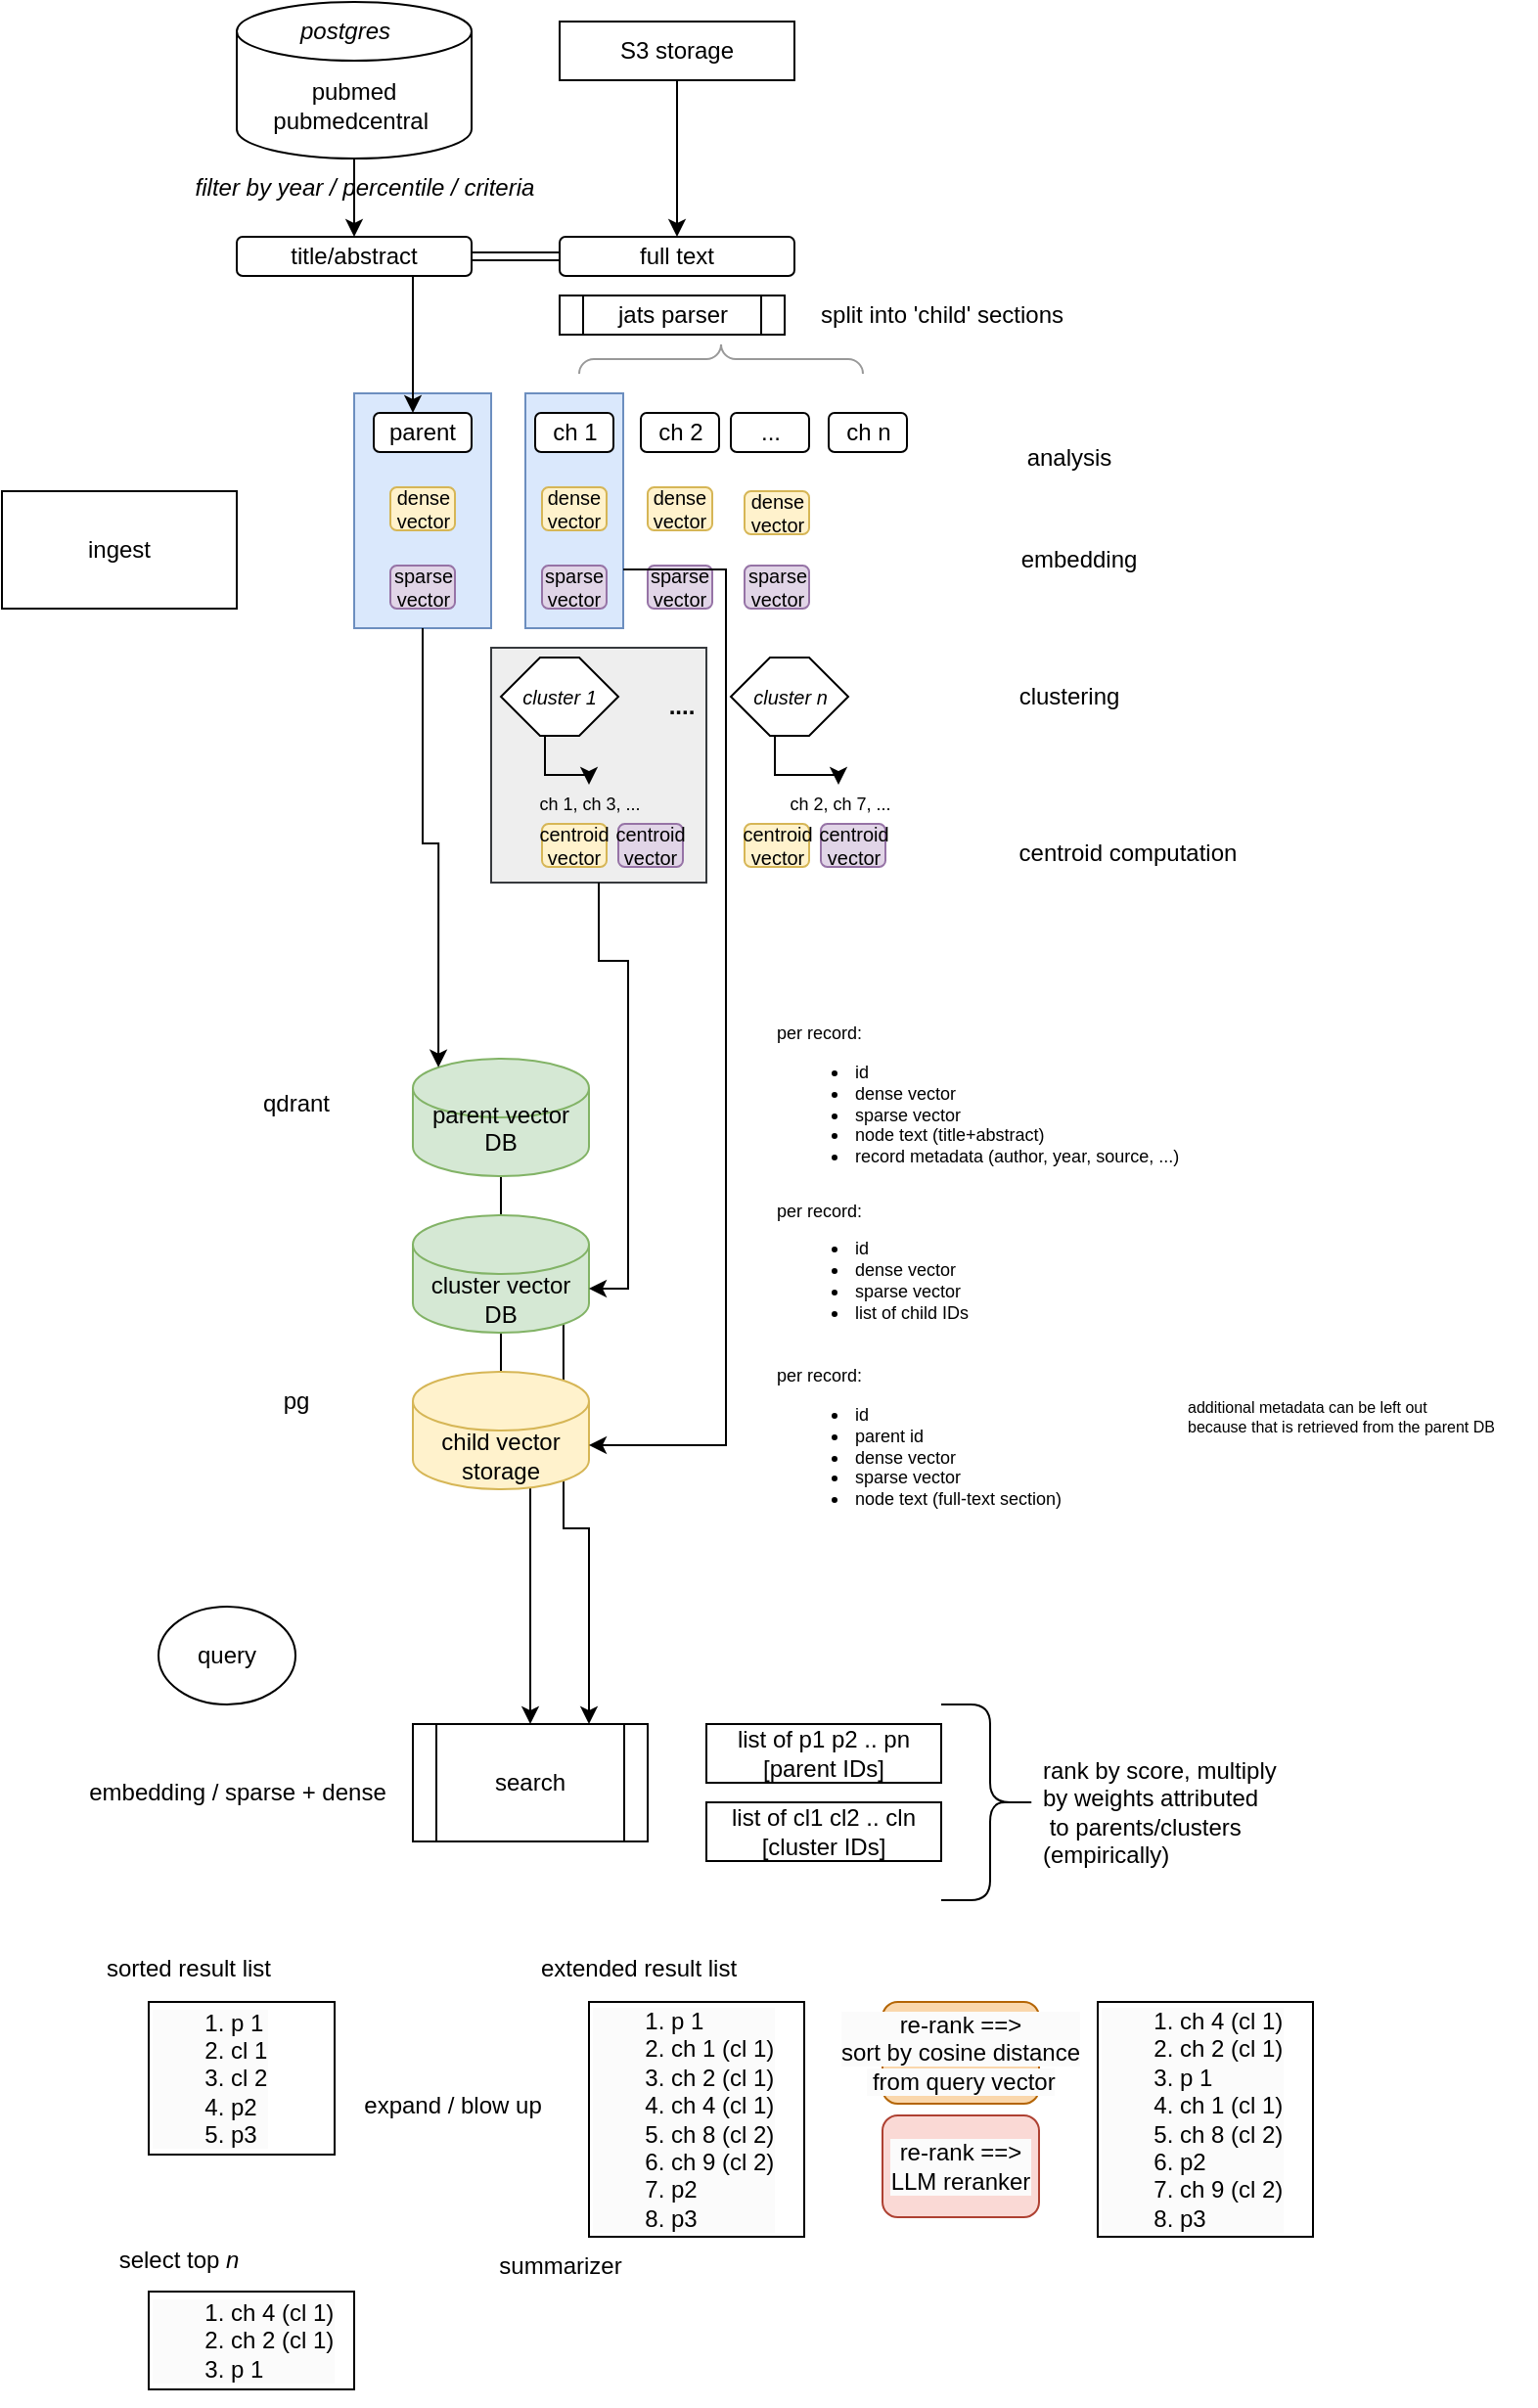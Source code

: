 <mxfile version="24.2.5" type="device">
  <diagram name="Page-1" id="0IaJkFtwDbDyyTs9hpwX">
    <mxGraphModel dx="1026" dy="694" grid="1" gridSize="10" guides="1" tooltips="1" connect="1" arrows="1" fold="1" page="1" pageScale="1" pageWidth="827" pageHeight="1169" math="0" shadow="0">
      <root>
        <mxCell id="0" />
        <mxCell id="1" parent="0" />
        <mxCell id="KkQzS-VH_zntUxfcrALL-44" value="" style="rounded=0;whiteSpace=wrap;html=1;strokeColor=#36393d;fillColor=#eeeeee;" vertex="1" parent="1">
          <mxGeometry x="270" y="360" width="110" height="120" as="geometry" />
        </mxCell>
        <mxCell id="KkQzS-VH_zntUxfcrALL-43" value="" style="rounded=0;whiteSpace=wrap;html=1;strokeColor=#6c8ebf;fillColor=#dae8fc;" vertex="1" parent="1">
          <mxGeometry x="287.5" y="230" width="50" height="120" as="geometry" />
        </mxCell>
        <mxCell id="KkQzS-VH_zntUxfcrALL-42" value="" style="rounded=0;whiteSpace=wrap;html=1;strokeColor=#6c8ebf;fillColor=#dae8fc;" vertex="1" parent="1">
          <mxGeometry x="200" y="230" width="70" height="120" as="geometry" />
        </mxCell>
        <mxCell id="dMzlSlOISvEDsEY7bGCE-1" value="ingest" style="rounded=0;whiteSpace=wrap;html=1;" parent="1" vertex="1">
          <mxGeometry x="20" y="280" width="120" height="60" as="geometry" />
        </mxCell>
        <mxCell id="dMzlSlOISvEDsEY7bGCE-49" style="edgeStyle=orthogonalEdgeStyle;rounded=0;orthogonalLoop=1;jettySize=auto;html=1;exitX=0.5;exitY=1;exitDx=0;exitDy=0;exitPerimeter=0;" parent="1" source="dMzlSlOISvEDsEY7bGCE-2" target="dMzlSlOISvEDsEY7bGCE-48" edge="1">
          <mxGeometry relative="1" as="geometry" />
        </mxCell>
        <mxCell id="dMzlSlOISvEDsEY7bGCE-2" value="parent vector DB&lt;div&gt;&lt;br&gt;&lt;/div&gt;" style="shape=cylinder3;whiteSpace=wrap;html=1;boundedLbl=1;backgroundOutline=1;size=15;fillColor=#d5e8d4;strokeColor=#82b366;" parent="1" vertex="1">
          <mxGeometry x="230" y="570" width="90" height="60" as="geometry" />
        </mxCell>
        <mxCell id="dMzlSlOISvEDsEY7bGCE-50" style="edgeStyle=orthogonalEdgeStyle;rounded=0;orthogonalLoop=1;jettySize=auto;html=1;exitX=0.855;exitY=1;exitDx=0;exitDy=-4.35;exitPerimeter=0;entryX=0.75;entryY=0;entryDx=0;entryDy=0;" parent="1" source="dMzlSlOISvEDsEY7bGCE-3" target="dMzlSlOISvEDsEY7bGCE-48" edge="1">
          <mxGeometry relative="1" as="geometry" />
        </mxCell>
        <mxCell id="dMzlSlOISvEDsEY7bGCE-3" value="cluster vector DB" style="shape=cylinder3;whiteSpace=wrap;html=1;boundedLbl=1;backgroundOutline=1;size=15;fillColor=#d5e8d4;strokeColor=#82b366;" parent="1" vertex="1">
          <mxGeometry x="230" y="650" width="90" height="60" as="geometry" />
        </mxCell>
        <mxCell id="dMzlSlOISvEDsEY7bGCE-5" value="child vector storage" style="shape=cylinder3;whiteSpace=wrap;html=1;boundedLbl=1;backgroundOutline=1;size=15;fillColor=#fff2cc;strokeColor=#d6b656;" parent="1" vertex="1">
          <mxGeometry x="230" y="730" width="90" height="60" as="geometry" />
        </mxCell>
        <mxCell id="dMzlSlOISvEDsEY7bGCE-6" value="qdrant" style="text;html=1;align=center;verticalAlign=middle;resizable=0;points=[];autosize=1;strokeColor=none;fillColor=none;" parent="1" vertex="1">
          <mxGeometry x="140" y="578" width="60" height="30" as="geometry" />
        </mxCell>
        <mxCell id="dMzlSlOISvEDsEY7bGCE-7" value="pg" style="text;html=1;align=center;verticalAlign=middle;resizable=0;points=[];autosize=1;strokeColor=none;fillColor=none;" parent="1" vertex="1">
          <mxGeometry x="150" y="730" width="40" height="30" as="geometry" />
        </mxCell>
        <mxCell id="KkQzS-VH_zntUxfcrALL-4" style="edgeStyle=orthogonalEdgeStyle;rounded=0;orthogonalLoop=1;jettySize=auto;html=1;exitX=0.75;exitY=1;exitDx=0;exitDy=0;" edge="1" parent="1" source="dMzlSlOISvEDsEY7bGCE-9">
          <mxGeometry relative="1" as="geometry">
            <mxPoint x="230" y="240" as="targetPoint" />
          </mxGeometry>
        </mxCell>
        <mxCell id="KkQzS-VH_zntUxfcrALL-7" style="edgeStyle=orthogonalEdgeStyle;rounded=0;orthogonalLoop=1;jettySize=auto;html=1;exitX=1;exitY=0.5;exitDx=0;exitDy=0;entryX=0;entryY=0.5;entryDx=0;entryDy=0;shape=link;" edge="1" parent="1" source="dMzlSlOISvEDsEY7bGCE-9" target="dMzlSlOISvEDsEY7bGCE-10">
          <mxGeometry relative="1" as="geometry" />
        </mxCell>
        <mxCell id="dMzlSlOISvEDsEY7bGCE-9" value="title/abstract" style="rounded=1;whiteSpace=wrap;html=1;" parent="1" vertex="1">
          <mxGeometry x="140" y="150" width="120" height="20" as="geometry" />
        </mxCell>
        <mxCell id="dMzlSlOISvEDsEY7bGCE-10" value="full text" style="rounded=1;whiteSpace=wrap;html=1;" parent="1" vertex="1">
          <mxGeometry x="305" y="150" width="120" height="20" as="geometry" />
        </mxCell>
        <mxCell id="dMzlSlOISvEDsEY7bGCE-11" value="filter by year / percentile / criteria" style="text;html=1;align=center;verticalAlign=middle;resizable=0;points=[];autosize=1;strokeColor=none;fillColor=none;fontStyle=2" parent="1" vertex="1">
          <mxGeometry x="105" y="110" width="200" height="30" as="geometry" />
        </mxCell>
        <mxCell id="dMzlSlOISvEDsEY7bGCE-12" value="ch 1" style="rounded=1;whiteSpace=wrap;html=1;" parent="1" vertex="1">
          <mxGeometry x="292.5" y="240" width="40" height="20" as="geometry" />
        </mxCell>
        <mxCell id="dMzlSlOISvEDsEY7bGCE-13" value="ch 2" style="rounded=1;whiteSpace=wrap;html=1;" parent="1" vertex="1">
          <mxGeometry x="346.5" y="240" width="40" height="20" as="geometry" />
        </mxCell>
        <mxCell id="dMzlSlOISvEDsEY7bGCE-14" value="..." style="rounded=1;whiteSpace=wrap;html=1;" parent="1" vertex="1">
          <mxGeometry x="392.5" y="240" width="40" height="20" as="geometry" />
        </mxCell>
        <mxCell id="dMzlSlOISvEDsEY7bGCE-19" value="ch n" style="rounded=1;whiteSpace=wrap;html=1;" parent="1" vertex="1">
          <mxGeometry x="442.5" y="240" width="40" height="20" as="geometry" />
        </mxCell>
        <mxCell id="dMzlSlOISvEDsEY7bGCE-23" value="analysis" style="text;html=1;align=center;verticalAlign=middle;resizable=0;points=[];autosize=1;strokeColor=none;fillColor=none;" parent="1" vertex="1">
          <mxGeometry x="530" y="248" width="70" height="30" as="geometry" />
        </mxCell>
        <mxCell id="dMzlSlOISvEDsEY7bGCE-24" value="clustering" style="text;html=1;align=center;verticalAlign=middle;resizable=0;points=[];autosize=1;strokeColor=none;fillColor=none;" parent="1" vertex="1">
          <mxGeometry x="530" y="370" width="70" height="30" as="geometry" />
        </mxCell>
        <mxCell id="dMzlSlOISvEDsEY7bGCE-25" value="embedding" style="text;html=1;align=center;verticalAlign=middle;resizable=0;points=[];autosize=1;strokeColor=none;fillColor=none;" parent="1" vertex="1">
          <mxGeometry x="530" y="300" width="80" height="30" as="geometry" />
        </mxCell>
        <mxCell id="dMzlSlOISvEDsEY7bGCE-27" value="centroid computation" style="text;html=1;align=center;verticalAlign=middle;resizable=0;points=[];autosize=1;strokeColor=none;fillColor=none;" parent="1" vertex="1">
          <mxGeometry x="530" y="450" width="130" height="30" as="geometry" />
        </mxCell>
        <mxCell id="dMzlSlOISvEDsEY7bGCE-41" value="per record:&lt;br style=&quot;font-size: 9px;&quot;&gt;&lt;ul style=&quot;font-size: 9px;&quot;&gt;&lt;li style=&quot;font-size: 9px;&quot;&gt;id&lt;/li&gt;&lt;li style=&quot;font-size: 9px;&quot;&gt;dense vector&lt;/li&gt;&lt;li style=&quot;font-size: 9px;&quot;&gt;sparse vector&lt;/li&gt;&lt;li style=&quot;font-size: 9px;&quot;&gt;node text (title+abstract)&lt;/li&gt;&lt;li style=&quot;font-size: 9px;&quot;&gt;record metadata (author, year, source, ...)&lt;/li&gt;&lt;/ul&gt;" style="text;html=1;align=left;verticalAlign=middle;resizable=0;points=[];autosize=1;strokeColor=none;fillColor=none;fontSize=9;" parent="1" vertex="1">
          <mxGeometry x="414" y="542.5" width="230" height="100" as="geometry" />
        </mxCell>
        <mxCell id="dMzlSlOISvEDsEY7bGCE-42" value="per record:&lt;br style=&quot;font-size: 9px;&quot;&gt;&lt;ul style=&quot;font-size: 9px;&quot;&gt;&lt;li style=&quot;font-size: 9px;&quot;&gt;id&lt;/li&gt;&lt;li style=&quot;font-size: 9px;&quot;&gt;dense vector&lt;/li&gt;&lt;li style=&quot;font-size: 9px;&quot;&gt;sparse vector&lt;/li&gt;&lt;li style=&quot;font-size: 9px;&quot;&gt;list of child IDs&lt;/li&gt;&lt;/ul&gt;" style="text;html=1;align=left;verticalAlign=middle;resizable=0;points=[];autosize=1;strokeColor=none;fillColor=none;fontSize=9;" parent="1" vertex="1">
          <mxGeometry x="414" y="632.5" width="120" height="90" as="geometry" />
        </mxCell>
        <mxCell id="dMzlSlOISvEDsEY7bGCE-43" value="per record:&lt;br style=&quot;font-size: 9px;&quot;&gt;&lt;ul style=&quot;font-size: 9px;&quot;&gt;&lt;li style=&quot;font-size: 9px;&quot;&gt;id&lt;/li&gt;&lt;li style=&quot;font-size: 9px;&quot;&gt;parent id&lt;/li&gt;&lt;li style=&quot;font-size: 9px;&quot;&gt;dense vector&lt;/li&gt;&lt;li style=&quot;font-size: 9px;&quot;&gt;sparse vector&lt;/li&gt;&lt;li style=&quot;font-size: 9px;&quot;&gt;node text (full-text section)&lt;/li&gt;&lt;/ul&gt;" style="text;html=1;align=left;verticalAlign=middle;resizable=0;points=[];autosize=1;strokeColor=none;fillColor=none;fontSize=9;" parent="1" vertex="1">
          <mxGeometry x="414" y="717.5" width="170" height="100" as="geometry" />
        </mxCell>
        <mxCell id="dMzlSlOISvEDsEY7bGCE-44" value="additional metadata can be left out&lt;div style=&quot;font-size: 8px;&quot;&gt;because that is retrieved from the parent DB&lt;/div&gt;" style="text;html=1;align=left;verticalAlign=middle;resizable=0;points=[];autosize=1;strokeColor=none;fillColor=none;fontSize=8;" parent="1" vertex="1">
          <mxGeometry x="624" y="737.5" width="180" height="30" as="geometry" />
        </mxCell>
        <mxCell id="dMzlSlOISvEDsEY7bGCE-46" value="query" style="ellipse;whiteSpace=wrap;html=1;" parent="1" vertex="1">
          <mxGeometry x="100" y="850" width="70" height="50" as="geometry" />
        </mxCell>
        <mxCell id="dMzlSlOISvEDsEY7bGCE-47" value="embedding / sparse + dense" style="text;html=1;align=center;verticalAlign=middle;resizable=0;points=[];autosize=1;strokeColor=none;fillColor=none;" parent="1" vertex="1">
          <mxGeometry x="50" y="930" width="180" height="30" as="geometry" />
        </mxCell>
        <mxCell id="dMzlSlOISvEDsEY7bGCE-48" value="search" style="shape=process;whiteSpace=wrap;html=1;backgroundOutline=1;" parent="1" vertex="1">
          <mxGeometry x="230" y="910" width="120" height="60" as="geometry" />
        </mxCell>
        <mxCell id="dMzlSlOISvEDsEY7bGCE-51" value="list of p1 p2 .. pn [parent IDs]" style="rounded=0;whiteSpace=wrap;html=1;" parent="1" vertex="1">
          <mxGeometry x="380" y="910" width="120" height="30" as="geometry" />
        </mxCell>
        <mxCell id="dMzlSlOISvEDsEY7bGCE-52" value="list of cl1 cl2 .. cln [cluster IDs]" style="rounded=0;whiteSpace=wrap;html=1;" parent="1" vertex="1">
          <mxGeometry x="380" y="950" width="120" height="30" as="geometry" />
        </mxCell>
        <mxCell id="dMzlSlOISvEDsEY7bGCE-53" value="" style="shape=curlyBracket;whiteSpace=wrap;html=1;rounded=1;flipH=1;labelPosition=right;verticalLabelPosition=middle;align=left;verticalAlign=middle;" parent="1" vertex="1">
          <mxGeometry x="500" y="900" width="50" height="100" as="geometry" />
        </mxCell>
        <mxCell id="dMzlSlOISvEDsEY7bGCE-54" value="rank by score, multiply&amp;nbsp;&lt;div&gt;by weights attributed&lt;br&gt;&amp;nbsp;to parents/clusters&amp;nbsp;&lt;/div&gt;&lt;div&gt;(empirically)&lt;/div&gt;" style="text;html=1;align=left;verticalAlign=middle;resizable=0;points=[];autosize=1;strokeColor=none;fillColor=none;" parent="1" vertex="1">
          <mxGeometry x="550" y="920" width="150" height="70" as="geometry" />
        </mxCell>
        <mxCell id="dMzlSlOISvEDsEY7bGCE-56" value="&lt;ol style=&quot;forced-color-adjust: none; color: rgb(0, 0, 0); font-family: Helvetica; font-size: 12px; font-style: normal; font-variant-ligatures: normal; font-variant-caps: normal; font-weight: 400; letter-spacing: normal; orphans: 2; text-indent: 0px; text-transform: none; widows: 2; word-spacing: 0px; -webkit-text-stroke-width: 0px; white-space: normal; background-color: rgb(251, 251, 251); text-decoration-thickness: initial; text-decoration-style: initial; text-decoration-color: initial;&quot;&gt;&lt;li style=&quot;forced-color-adjust: none;&quot;&gt;p 1&lt;/li&gt;&lt;li style=&quot;forced-color-adjust: none;&quot;&gt;cl 1&lt;/li&gt;&lt;li style=&quot;forced-color-adjust: none;&quot;&gt;cl 2&lt;/li&gt;&lt;li style=&quot;forced-color-adjust: none;&quot;&gt;p2&lt;/li&gt;&lt;li style=&quot;forced-color-adjust: none;&quot;&gt;p3&lt;/li&gt;&lt;/ol&gt;" style="rounded=0;whiteSpace=wrap;html=1;align=left;" parent="1" vertex="1">
          <mxGeometry x="95" y="1052" width="95" height="78" as="geometry" />
        </mxCell>
        <mxCell id="dMzlSlOISvEDsEY7bGCE-57" value="sorted result list" style="text;html=1;align=center;verticalAlign=middle;resizable=0;points=[];autosize=1;strokeColor=none;fillColor=none;" parent="1" vertex="1">
          <mxGeometry x="60" y="1020" width="110" height="30" as="geometry" />
        </mxCell>
        <mxCell id="dMzlSlOISvEDsEY7bGCE-58" value="expand / blow up" style="text;html=1;align=center;verticalAlign=middle;resizable=0;points=[];autosize=1;strokeColor=none;fillColor=none;" parent="1" vertex="1">
          <mxGeometry x="195" y="1090" width="110" height="30" as="geometry" />
        </mxCell>
        <mxCell id="dMzlSlOISvEDsEY7bGCE-59" value="&lt;ol style=&quot;forced-color-adjust: none; color: rgb(0, 0, 0); font-family: Helvetica; font-size: 12px; font-style: normal; font-variant-ligatures: normal; font-variant-caps: normal; font-weight: 400; letter-spacing: normal; orphans: 2; text-indent: 0px; text-transform: none; widows: 2; word-spacing: 0px; -webkit-text-stroke-width: 0px; white-space: normal; background-color: rgb(251, 251, 251); text-decoration-thickness: initial; text-decoration-style: initial; text-decoration-color: initial;&quot;&gt;&lt;li style=&quot;forced-color-adjust: none;&quot;&gt;p 1&lt;/li&gt;&lt;li style=&quot;forced-color-adjust: none;&quot;&gt;ch 1 (cl 1)&lt;/li&gt;&lt;li style=&quot;forced-color-adjust: none;&quot;&gt;ch 2 (cl 1)&lt;br&gt;&lt;/li&gt;&lt;li style=&quot;forced-color-adjust: none;&quot;&gt;ch 4 (cl 1)&lt;/li&gt;&lt;li style=&quot;forced-color-adjust: none;&quot;&gt;ch 8 (cl 2)&lt;/li&gt;&lt;li style=&quot;forced-color-adjust: none;&quot;&gt;ch 9 (cl 2)&lt;/li&gt;&lt;li style=&quot;forced-color-adjust: none;&quot;&gt;p2&lt;/li&gt;&lt;li style=&quot;forced-color-adjust: none;&quot;&gt;p3&lt;/li&gt;&lt;/ol&gt;" style="rounded=0;whiteSpace=wrap;html=1;align=left;" parent="1" vertex="1">
          <mxGeometry x="320" y="1052" width="110" height="120" as="geometry" />
        </mxCell>
        <mxCell id="dMzlSlOISvEDsEY7bGCE-60" value="extended result list" style="text;html=1;align=center;verticalAlign=middle;resizable=0;points=[];autosize=1;strokeColor=none;fillColor=none;" parent="1" vertex="1">
          <mxGeometry x="285" y="1020" width="120" height="30" as="geometry" />
        </mxCell>
        <mxCell id="dMzlSlOISvEDsEY7bGCE-61" value="&lt;div&gt;&lt;/div&gt;" style="text;html=1;align=center;verticalAlign=middle;resizable=0;points=[];autosize=1;strokeColor=none;fillColor=none;" parent="1" vertex="1">
          <mxGeometry x="495" y="1100" width="20" height="10" as="geometry" />
        </mxCell>
        <mxCell id="dMzlSlOISvEDsEY7bGCE-62" value="&lt;ol style=&quot;forced-color-adjust: none; color: rgb(0, 0, 0); font-family: Helvetica; font-size: 12px; font-style: normal; font-variant-ligatures: normal; font-variant-caps: normal; font-weight: 400; letter-spacing: normal; orphans: 2; text-indent: 0px; text-transform: none; widows: 2; word-spacing: 0px; -webkit-text-stroke-width: 0px; white-space: normal; background-color: rgb(251, 251, 251); text-decoration-thickness: initial; text-decoration-style: initial; text-decoration-color: initial;&quot;&gt;&lt;li&gt;ch 4 (cl 1)&lt;/li&gt;&lt;li&gt;ch 2 (cl 1)&lt;br&gt;&lt;/li&gt;&lt;li style=&quot;forced-color-adjust: none;&quot;&gt;p 1&lt;/li&gt;&lt;li style=&quot;forced-color-adjust: none;&quot;&gt;ch 1 (cl 1)&lt;/li&gt;&lt;li style=&quot;forced-color-adjust: none;&quot;&gt;ch 8 (cl 2)&lt;br&gt;&lt;/li&gt;&lt;li style=&quot;forced-color-adjust: none;&quot;&gt;p2&lt;br&gt;&lt;/li&gt;&lt;li&gt;ch 9 (cl 2)&lt;/li&gt;&lt;li style=&quot;forced-color-adjust: none;&quot;&gt;p3&lt;/li&gt;&lt;/ol&gt;" style="rounded=0;whiteSpace=wrap;html=1;align=left;" parent="1" vertex="1">
          <mxGeometry x="580" y="1052" width="110" height="120" as="geometry" />
        </mxCell>
        <mxCell id="dMzlSlOISvEDsEY7bGCE-63" value="&lt;ol style=&quot;forced-color-adjust: none; color: rgb(0, 0, 0); font-family: Helvetica; font-size: 12px; font-style: normal; font-variant-ligatures: normal; font-variant-caps: normal; font-weight: 400; letter-spacing: normal; orphans: 2; text-indent: 0px; text-transform: none; widows: 2; word-spacing: 0px; -webkit-text-stroke-width: 0px; white-space: normal; background-color: rgb(251, 251, 251); text-decoration-thickness: initial; text-decoration-style: initial; text-decoration-color: initial;&quot;&gt;&lt;li&gt;ch 4 (cl 1)&lt;/li&gt;&lt;li&gt;ch 2 (cl 1)&lt;br&gt;&lt;/li&gt;&lt;li style=&quot;forced-color-adjust: none;&quot;&gt;p 1&lt;/li&gt;&lt;/ol&gt;" style="rounded=0;whiteSpace=wrap;html=1;align=left;" parent="1" vertex="1">
          <mxGeometry x="95" y="1200" width="105" height="50" as="geometry" />
        </mxCell>
        <mxCell id="dMzlSlOISvEDsEY7bGCE-64" value="select top &lt;i&gt;n&lt;/i&gt;" style="text;html=1;align=center;verticalAlign=middle;resizable=0;points=[];autosize=1;strokeColor=none;fillColor=none;" parent="1" vertex="1">
          <mxGeometry x="70" y="1169" width="80" height="30" as="geometry" />
        </mxCell>
        <mxCell id="dMzlSlOISvEDsEY7bGCE-65" value="summarizer" style="text;html=1;align=center;verticalAlign=middle;resizable=0;points=[];autosize=1;strokeColor=none;fillColor=none;" parent="1" vertex="1">
          <mxGeometry x="260" y="1172" width="90" height="30" as="geometry" />
        </mxCell>
        <mxCell id="dMzlSlOISvEDsEY7bGCE-66" value="&lt;meta charset=&quot;utf-8&quot;&gt;&lt;div style=&quot;forced-color-adjust: none; color: rgb(0, 0, 0); font-family: Helvetica; font-size: 12px; font-style: normal; font-variant-ligatures: normal; font-variant-caps: normal; font-weight: 400; letter-spacing: normal; orphans: 2; text-align: center; text-indent: 0px; text-transform: none; widows: 2; word-spacing: 0px; -webkit-text-stroke-width: 0px; white-space: nowrap; background-color: rgb(251, 251, 251); text-decoration-thickness: initial; text-decoration-style: initial; text-decoration-color: initial;&quot;&gt;re-rank ==&amp;gt;&lt;/div&gt;&lt;span style=&quot;color: rgb(0, 0, 0); font-family: Helvetica; font-size: 12px; font-style: normal; font-variant-ligatures: normal; font-variant-caps: normal; font-weight: 400; letter-spacing: normal; orphans: 2; text-align: center; text-indent: 0px; text-transform: none; widows: 2; word-spacing: 0px; -webkit-text-stroke-width: 0px; white-space: nowrap; background-color: rgb(251, 251, 251); text-decoration-thickness: initial; text-decoration-style: initial; text-decoration-color: initial; display: inline !important; float: none;&quot;&gt;sort by cosine distance&lt;/span&gt;&lt;br style=&quot;forced-color-adjust: none; color: rgb(0, 0, 0); font-family: Helvetica; font-size: 12px; font-style: normal; font-variant-ligatures: normal; font-variant-caps: normal; font-weight: 400; letter-spacing: normal; orphans: 2; text-align: center; text-indent: 0px; text-transform: none; widows: 2; word-spacing: 0px; -webkit-text-stroke-width: 0px; white-space: nowrap; background-color: rgb(251, 251, 251); text-decoration-thickness: initial; text-decoration-style: initial; text-decoration-color: initial;&quot;&gt;&lt;span style=&quot;color: rgb(0, 0, 0); font-family: Helvetica; font-size: 12px; font-style: normal; font-variant-ligatures: normal; font-variant-caps: normal; font-weight: 400; letter-spacing: normal; orphans: 2; text-align: center; text-indent: 0px; text-transform: none; widows: 2; word-spacing: 0px; -webkit-text-stroke-width: 0px; white-space: nowrap; background-color: rgb(251, 251, 251); text-decoration-thickness: initial; text-decoration-style: initial; text-decoration-color: initial; display: inline !important; float: none;&quot;&gt;&amp;nbsp;from query vector&lt;/span&gt;" style="rounded=1;whiteSpace=wrap;html=1;fillColor=#fad7ac;strokeColor=#b46504;" parent="1" vertex="1">
          <mxGeometry x="470" y="1052" width="80" height="52" as="geometry" />
        </mxCell>
        <mxCell id="dMzlSlOISvEDsEY7bGCE-67" value="&lt;div style=&quot;forced-color-adjust: none; color: rgb(0, 0, 0); font-family: Helvetica; font-size: 12px; font-style: normal; font-variant-ligatures: normal; font-variant-caps: normal; font-weight: 400; letter-spacing: normal; orphans: 2; text-align: center; text-indent: 0px; text-transform: none; widows: 2; word-spacing: 0px; -webkit-text-stroke-width: 0px; white-space: nowrap; background-color: rgb(251, 251, 251); text-decoration-thickness: initial; text-decoration-style: initial; text-decoration-color: initial;&quot;&gt;re-rank ==&amp;gt;&lt;/div&gt;&lt;span style=&quot;color: rgb(0, 0, 0); font-family: Helvetica; font-size: 12px; font-style: normal; font-variant-ligatures: normal; font-variant-caps: normal; font-weight: 400; letter-spacing: normal; orphans: 2; text-align: center; text-indent: 0px; text-transform: none; widows: 2; word-spacing: 0px; -webkit-text-stroke-width: 0px; white-space: nowrap; background-color: rgb(251, 251, 251); text-decoration-thickness: initial; text-decoration-style: initial; text-decoration-color: initial; display: inline !important; float: none;&quot;&gt;LLM reranker&lt;/span&gt;" style="rounded=1;whiteSpace=wrap;html=1;fillColor=#fad9d5;strokeColor=#ae4132;" parent="1" vertex="1">
          <mxGeometry x="470" y="1110" width="80" height="52" as="geometry" />
        </mxCell>
        <mxCell id="KkQzS-VH_zntUxfcrALL-2" style="edgeStyle=orthogonalEdgeStyle;rounded=0;orthogonalLoop=1;jettySize=auto;html=1;exitX=0.5;exitY=1;exitDx=0;exitDy=0;exitPerimeter=0;" edge="1" parent="1" source="KkQzS-VH_zntUxfcrALL-1" target="dMzlSlOISvEDsEY7bGCE-9">
          <mxGeometry relative="1" as="geometry" />
        </mxCell>
        <mxCell id="KkQzS-VH_zntUxfcrALL-1" value="pubmed&lt;div&gt;pubmedcentral&amp;nbsp;&lt;/div&gt;" style="shape=cylinder3;whiteSpace=wrap;html=1;boundedLbl=1;backgroundOutline=1;size=15;" vertex="1" parent="1">
          <mxGeometry x="140" y="30" width="120" height="80" as="geometry" />
        </mxCell>
        <mxCell id="KkQzS-VH_zntUxfcrALL-5" value="parent" style="rounded=1;whiteSpace=wrap;html=1;" vertex="1" parent="1">
          <mxGeometry x="210" y="240" width="50" height="20" as="geometry" />
        </mxCell>
        <mxCell id="KkQzS-VH_zntUxfcrALL-10" style="edgeStyle=orthogonalEdgeStyle;rounded=0;orthogonalLoop=1;jettySize=auto;html=1;exitX=0.5;exitY=1;exitDx=0;exitDy=0;entryX=0.5;entryY=0;entryDx=0;entryDy=0;" edge="1" parent="1" source="KkQzS-VH_zntUxfcrALL-9" target="dMzlSlOISvEDsEY7bGCE-10">
          <mxGeometry relative="1" as="geometry" />
        </mxCell>
        <mxCell id="KkQzS-VH_zntUxfcrALL-9" value="S3 storage" style="rounded=0;whiteSpace=wrap;html=1;" vertex="1" parent="1">
          <mxGeometry x="305" y="40" width="120" height="30" as="geometry" />
        </mxCell>
        <mxCell id="KkQzS-VH_zntUxfcrALL-11" value="postgres" style="text;html=1;align=center;verticalAlign=middle;resizable=0;points=[];autosize=1;strokeColor=none;fillColor=none;fontStyle=2" vertex="1" parent="1">
          <mxGeometry x="160" y="30" width="70" height="30" as="geometry" />
        </mxCell>
        <mxCell id="KkQzS-VH_zntUxfcrALL-12" style="edgeStyle=orthogonalEdgeStyle;rounded=0;orthogonalLoop=1;jettySize=auto;html=1;exitX=0.5;exitY=1;exitDx=0;exitDy=0;" edge="1" parent="1" source="dMzlSlOISvEDsEY7bGCE-10" target="dMzlSlOISvEDsEY7bGCE-10">
          <mxGeometry relative="1" as="geometry" />
        </mxCell>
        <mxCell id="KkQzS-VH_zntUxfcrALL-13" value="jats parser" style="shape=process;whiteSpace=wrap;html=1;backgroundOutline=1;" vertex="1" parent="1">
          <mxGeometry x="305" y="180" width="115" height="20" as="geometry" />
        </mxCell>
        <mxCell id="KkQzS-VH_zntUxfcrALL-14" value="split into &#39;child&#39; sections" style="text;html=1;align=center;verticalAlign=middle;resizable=0;points=[];autosize=1;strokeColor=none;fillColor=none;" vertex="1" parent="1">
          <mxGeometry x="425" y="175" width="150" height="30" as="geometry" />
        </mxCell>
        <mxCell id="KkQzS-VH_zntUxfcrALL-16" value="" style="verticalLabelPosition=bottom;shadow=0;dashed=0;align=center;html=1;verticalAlign=top;strokeWidth=1;shape=mxgraph.mockup.markup.curlyBrace;whiteSpace=wrap;strokeColor=#999999;" vertex="1" parent="1">
          <mxGeometry x="315" y="205" width="145" height="15" as="geometry" />
        </mxCell>
        <mxCell id="KkQzS-VH_zntUxfcrALL-17" value="dense&lt;br style=&quot;font-size: 10px;&quot;&gt;vector" style="rounded=1;whiteSpace=wrap;html=1;fillColor=#fff2cc;strokeColor=#d6b656;fontSize=10;" vertex="1" parent="1">
          <mxGeometry x="296" y="278" width="33" height="22" as="geometry" />
        </mxCell>
        <mxCell id="KkQzS-VH_zntUxfcrALL-18" value="centroid&lt;br style=&quot;font-size: 10px;&quot;&gt;vector" style="rounded=1;whiteSpace=wrap;html=1;fillColor=#fff2cc;strokeColor=#d6b656;fontSize=10;" vertex="1" parent="1">
          <mxGeometry x="296" y="450" width="33" height="22" as="geometry" />
        </mxCell>
        <mxCell id="KkQzS-VH_zntUxfcrALL-19" value="dense&lt;br style=&quot;font-size: 10px;&quot;&gt;vector" style="rounded=1;whiteSpace=wrap;html=1;fillColor=#fff2cc;strokeColor=#d6b656;fontSize=10;" vertex="1" parent="1">
          <mxGeometry x="399.5" y="280" width="33" height="22" as="geometry" />
        </mxCell>
        <mxCell id="KkQzS-VH_zntUxfcrALL-20" value="dense&lt;br style=&quot;font-size: 10px;&quot;&gt;vector" style="rounded=1;whiteSpace=wrap;html=1;fillColor=#fff2cc;strokeColor=#d6b656;fontSize=10;" vertex="1" parent="1">
          <mxGeometry x="350" y="278" width="33" height="22" as="geometry" />
        </mxCell>
        <mxCell id="KkQzS-VH_zntUxfcrALL-21" value="dense&lt;br style=&quot;font-size: 10px;&quot;&gt;vector" style="rounded=1;whiteSpace=wrap;html=1;fillColor=#fff2cc;strokeColor=#d6b656;fontSize=10;" vertex="1" parent="1">
          <mxGeometry x="218.5" y="278" width="33" height="22" as="geometry" />
        </mxCell>
        <mxCell id="KkQzS-VH_zntUxfcrALL-22" value="centroid&lt;br style=&quot;font-size: 10px;&quot;&gt;vector" style="rounded=1;whiteSpace=wrap;html=1;fillColor=#e1d5e7;strokeColor=#9673a6;fontSize=10;" vertex="1" parent="1">
          <mxGeometry x="335" y="450" width="33" height="22" as="geometry" />
        </mxCell>
        <mxCell id="KkQzS-VH_zntUxfcrALL-23" value="sparse&lt;br style=&quot;font-size: 10px;&quot;&gt;vector" style="rounded=1;whiteSpace=wrap;html=1;fillColor=#e1d5e7;strokeColor=#9673a6;fontSize=10;" vertex="1" parent="1">
          <mxGeometry x="399.5" y="318" width="33" height="22" as="geometry" />
        </mxCell>
        <mxCell id="KkQzS-VH_zntUxfcrALL-24" value="sparse&lt;br style=&quot;font-size: 10px;&quot;&gt;vector" style="rounded=1;whiteSpace=wrap;html=1;fillColor=#e1d5e7;strokeColor=#9673a6;fontSize=10;" vertex="1" parent="1">
          <mxGeometry x="350" y="318" width="33" height="22" as="geometry" />
        </mxCell>
        <mxCell id="KkQzS-VH_zntUxfcrALL-25" value="sparse&lt;br style=&quot;font-size: 10px;&quot;&gt;vector" style="rounded=1;whiteSpace=wrap;html=1;fillColor=#e1d5e7;strokeColor=#9673a6;fontSize=10;" vertex="1" parent="1">
          <mxGeometry x="296" y="318" width="33" height="22" as="geometry" />
        </mxCell>
        <mxCell id="KkQzS-VH_zntUxfcrALL-26" value="sparse&lt;br style=&quot;font-size: 10px;&quot;&gt;vector" style="rounded=1;whiteSpace=wrap;html=1;fillColor=#e1d5e7;strokeColor=#9673a6;fontSize=10;" vertex="1" parent="1">
          <mxGeometry x="218.5" y="318" width="33" height="22" as="geometry" />
        </mxCell>
        <mxCell id="KkQzS-VH_zntUxfcrALL-36" style="edgeStyle=orthogonalEdgeStyle;rounded=0;orthogonalLoop=1;jettySize=auto;html=1;exitX=0.375;exitY=1;exitDx=0;exitDy=0;" edge="1" parent="1" source="KkQzS-VH_zntUxfcrALL-28" target="KkQzS-VH_zntUxfcrALL-33">
          <mxGeometry relative="1" as="geometry" />
        </mxCell>
        <mxCell id="KkQzS-VH_zntUxfcrALL-28" value="cluster 1" style="shape=hexagon;perimeter=hexagonPerimeter2;whiteSpace=wrap;html=1;fixedSize=1;fontSize=10;fontStyle=2" vertex="1" parent="1">
          <mxGeometry x="275" y="365" width="60" height="40" as="geometry" />
        </mxCell>
        <mxCell id="KkQzS-VH_zntUxfcrALL-38" style="edgeStyle=orthogonalEdgeStyle;rounded=0;orthogonalLoop=1;jettySize=auto;html=1;exitX=0.375;exitY=1;exitDx=0;exitDy=0;" edge="1" parent="1" source="KkQzS-VH_zntUxfcrALL-30" target="KkQzS-VH_zntUxfcrALL-35">
          <mxGeometry relative="1" as="geometry" />
        </mxCell>
        <mxCell id="KkQzS-VH_zntUxfcrALL-30" value="cluster n" style="shape=hexagon;perimeter=hexagonPerimeter2;whiteSpace=wrap;html=1;fixedSize=1;fontSize=10;fontStyle=2" vertex="1" parent="1">
          <mxGeometry x="392.5" y="365" width="60" height="40" as="geometry" />
        </mxCell>
        <mxCell id="KkQzS-VH_zntUxfcrALL-33" value="ch 1, ch 3, ..." style="text;html=1;align=center;verticalAlign=middle;resizable=0;points=[];autosize=1;strokeColor=none;fillColor=none;fontSize=9;" vertex="1" parent="1">
          <mxGeometry x="280" y="430" width="80" height="20" as="geometry" />
        </mxCell>
        <mxCell id="KkQzS-VH_zntUxfcrALL-35" value="ch 2, ch 7, ..." style="text;html=1;align=center;verticalAlign=middle;resizable=0;points=[];autosize=1;strokeColor=none;fillColor=none;fontSize=9;" vertex="1" parent="1">
          <mxGeometry x="407.5" y="430" width="80" height="20" as="geometry" />
        </mxCell>
        <mxCell id="KkQzS-VH_zntUxfcrALL-39" value="...." style="text;html=1;align=center;verticalAlign=middle;resizable=0;points=[];autosize=1;strokeColor=none;fillColor=none;fontStyle=1" vertex="1" parent="1">
          <mxGeometry x="346.5" y="375" width="40" height="30" as="geometry" />
        </mxCell>
        <mxCell id="KkQzS-VH_zntUxfcrALL-40" value="centroid&lt;br style=&quot;font-size: 10px;&quot;&gt;vector" style="rounded=1;whiteSpace=wrap;html=1;fillColor=#fff2cc;strokeColor=#d6b656;fontSize=10;" vertex="1" parent="1">
          <mxGeometry x="399.5" y="450" width="33" height="22" as="geometry" />
        </mxCell>
        <mxCell id="KkQzS-VH_zntUxfcrALL-41" value="centroid&lt;br style=&quot;font-size: 10px;&quot;&gt;vector" style="rounded=1;whiteSpace=wrap;html=1;fillColor=#e1d5e7;strokeColor=#9673a6;fontSize=10;" vertex="1" parent="1">
          <mxGeometry x="438.5" y="450" width="33" height="22" as="geometry" />
        </mxCell>
        <mxCell id="KkQzS-VH_zntUxfcrALL-45" style="edgeStyle=orthogonalEdgeStyle;rounded=0;orthogonalLoop=1;jettySize=auto;html=1;exitX=0.5;exitY=1;exitDx=0;exitDy=0;entryX=1;entryY=0;entryDx=0;entryDy=37.5;entryPerimeter=0;" edge="1" parent="1" source="KkQzS-VH_zntUxfcrALL-44" target="dMzlSlOISvEDsEY7bGCE-3">
          <mxGeometry relative="1" as="geometry">
            <mxPoint x="230" y="688" as="targetPoint" />
            <Array as="points">
              <mxPoint x="325" y="520" />
              <mxPoint x="340" y="520" />
              <mxPoint x="340" y="688" />
            </Array>
          </mxGeometry>
        </mxCell>
        <mxCell id="KkQzS-VH_zntUxfcrALL-46" style="edgeStyle=orthogonalEdgeStyle;rounded=0;orthogonalLoop=1;jettySize=auto;html=1;exitX=0.5;exitY=1;exitDx=0;exitDy=0;entryX=0.145;entryY=0;entryDx=0;entryDy=4.35;entryPerimeter=0;" edge="1" parent="1" source="KkQzS-VH_zntUxfcrALL-42" target="dMzlSlOISvEDsEY7bGCE-2">
          <mxGeometry relative="1" as="geometry" />
        </mxCell>
        <mxCell id="KkQzS-VH_zntUxfcrALL-47" style="edgeStyle=orthogonalEdgeStyle;rounded=0;orthogonalLoop=1;jettySize=auto;html=1;exitX=1;exitY=0.75;exitDx=0;exitDy=0;entryX=1;entryY=0;entryDx=0;entryDy=37.5;entryPerimeter=0;" edge="1" parent="1" source="KkQzS-VH_zntUxfcrALL-43" target="dMzlSlOISvEDsEY7bGCE-5">
          <mxGeometry relative="1" as="geometry">
            <Array as="points">
              <mxPoint x="390" y="320" />
              <mxPoint x="390" y="768" />
            </Array>
          </mxGeometry>
        </mxCell>
      </root>
    </mxGraphModel>
  </diagram>
</mxfile>
